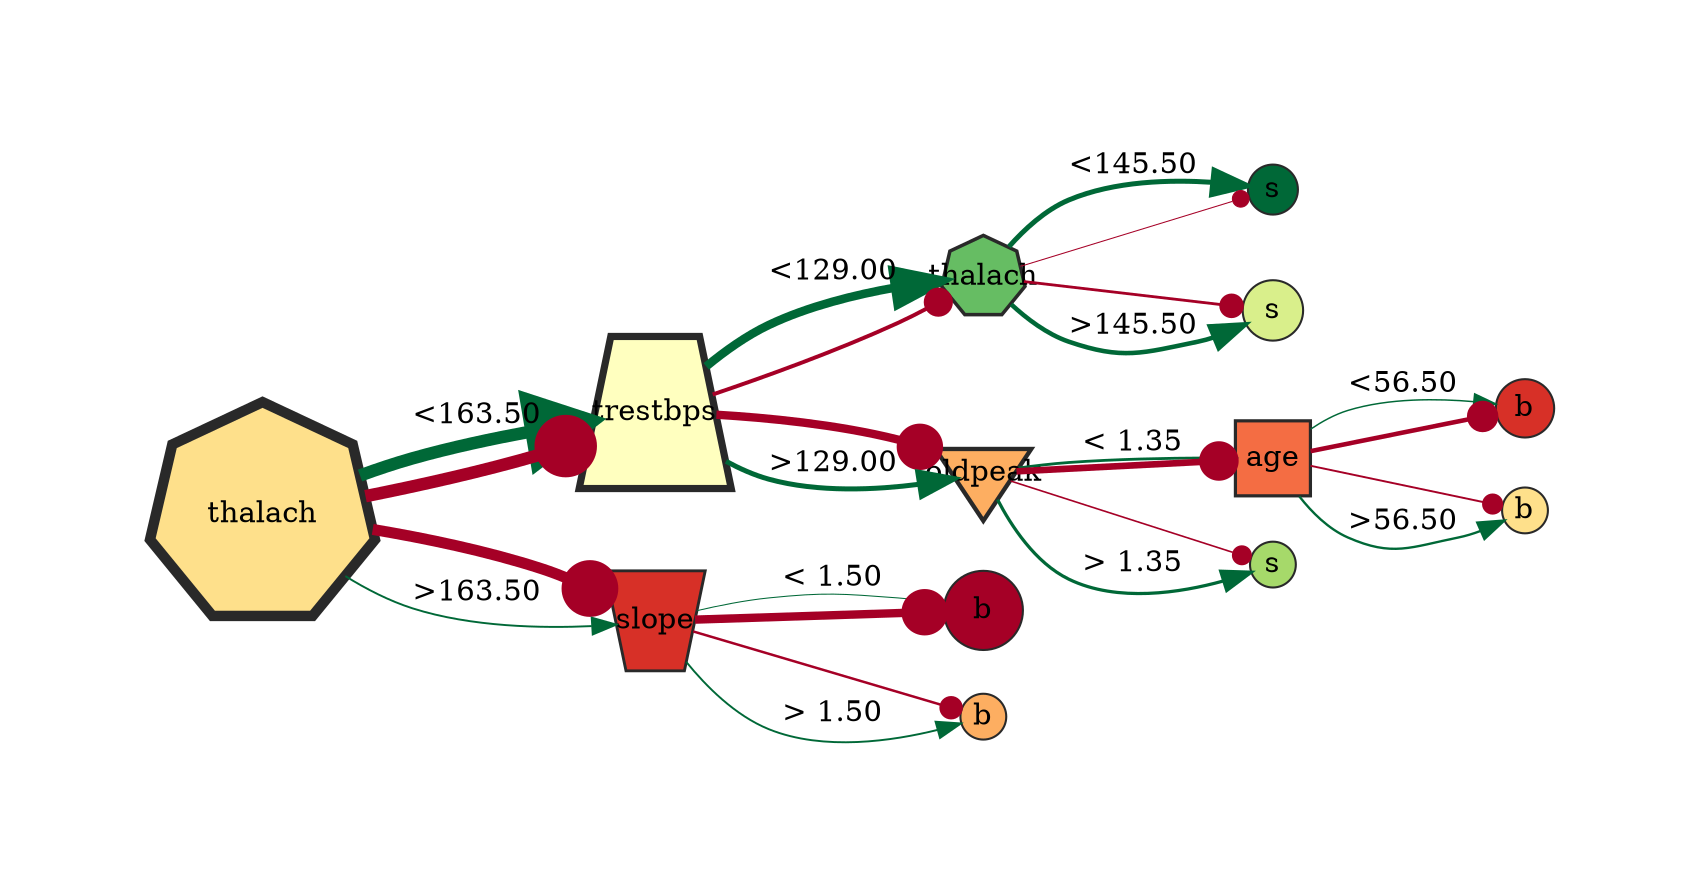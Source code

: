 digraph title{
graph [ rankdir="LR", bgcolor="white", pad=1.000000 ]
0 [label="thalach", style="filled,setlinewidth(5.00)", fillcolor="#fee08b", color="#292929", shape=septagon, fixedsize=true, height=1.500000, width=1.500000]
0 -> 1 [ color="#006837" label="<163.50", penwidth="6.000000", arrowhead="normal", arrowsize=3.000000 ]
0 -> 1 [ color="#a50026", penwidth="6.000000", arrowhead="dot", arrowsize=3.000000 ]
0 -> 2 [ color="#a50026", penwidth="5.294872", arrowhead="dot", arrowsize=2.743590 ]
0 -> 2 [ color="#006837" label=">163.50", penwidth="0.923077", arrowhead="normal", arrowsize=1.153846 ]
1 [label="trestbps", style="filled,setlinewidth(3.45)", fillcolor="#ffffbf", color="#292929", shape=trapezium, fixedsize=true, height=1.015152, width=1.015152]
1 -> 3 [ color="#006837" label="<129.00", penwidth="4.096154", arrowhead="normal", arrowsize=2.307692 ]
1 -> 3 [ color="#a50026", penwidth="1.910256", arrowhead="dot", arrowsize=1.512821 ]
1 -> 4 [ color="#a50026", penwidth="4.025641", arrowhead="dot", arrowsize=2.282051 ]
1 -> 4 [ color="#006837" label=">129.00", penwidth="2.403846", arrowhead="normal", arrowsize=1.692308 ]
2 [label="slope", style="filled,setlinewidth(1.39)", fillcolor="#d73027", color="#292929", shape=invtrapezium, fixedsize=true, height=0.663636, width=0.663636]
2 -> 5 [ color="#006837" label="< 1.50", penwidth="0.500000", arrowhead="normal", arrowsize=1.000000 ]
2 -> 5 [ color="#a50026", penwidth="4.025641", arrowhead="dot", arrowsize=2.282051 ]
2 -> 6 [ color="#a50026", penwidth="1.205128", arrowhead="dot", arrowsize=1.256410 ]
2 -> 6 [ color="#006837" label="> 1.50", penwidth="0.923077", arrowhead="normal", arrowsize=1.153846 ]
3 [label="thalach", style="filled,setlinewidth(1.69)", fillcolor="#66bd63", color="#292929", shape=septagon, fixedsize=true, height=0.554545, width=0.554545]
3 -> 7 [ color="#006837" label="<145.50", penwidth="2.403846", arrowhead="normal", arrowsize=1.692308 ]
3 -> 7 [ color="#a50026", penwidth="0.500000", arrowhead="dot", arrowsize=1.000000 ]
3 -> 8 [ color="#a50026", penwidth="1.346154", arrowhead="dot", arrowsize=1.307692 ]
3 -> 8 [ color="#006837" label=">145.50", penwidth="2.192308", arrowhead="normal", arrowsize=1.615385 ]
4 [label="oldpeak", style="filled,setlinewidth(2.09)", fillcolor="#fdae61", color="#292929", shape=invtriangle, fixedsize=true, height=0.639394, width=0.639394]
4 -> 9 [ color="#006837" label="< 1.35", penwidth="1.346154", arrowhead="normal", arrowsize=1.307692 ]
4 -> 9 [ color="#a50026", penwidth="3.179487", arrowhead="dot", arrowsize=1.974359 ]
4 -> 10 [ color="#a50026", penwidth="0.782051", arrowhead="dot", arrowsize=1.102564 ]
4 -> 10 [ color="#006837" label="> 1.35", penwidth="1.557692", arrowhead="normal", arrowsize=1.384615 ]
5 [label="b", style="filled,setlinewidth(1.00)", fillcolor="#a50026", color="#292929", shape=circle, fixedsize=true, height=0.530303, width=0.530303]
6 [label="b", style="filled,setlinewidth(1.00)", fillcolor="#fdae61", color="#292929", shape=circle, fixedsize=true, height=0.312121, width=0.312121]
7 [label="s", style="filled,setlinewidth(1.00)", fillcolor="#006837", color="#292929", shape=circle, fixedsize=true, height=0.336364, width=0.336364]
8 [label="s", style="filled,setlinewidth(1.00)", fillcolor="#d9ef8b", color="#292929", shape=circle, fixedsize=true, height=0.396970, width=0.396970]
9 [label="age", style="filled,setlinewidth(1.54)", fillcolor="#f46d43", color="#292929", shape=polygon, fixedsize=true, height=0.506061, width=0.506061]
9 -> 11 [ color="#006837" label="<56.50", penwidth="0.711538", arrowhead="normal", arrowsize=1.076923 ]
9 -> 11 [ color="#a50026", penwidth="2.192308", arrowhead="dot", arrowsize=1.615385 ]
9 -> 12 [ color="#a50026", penwidth="0.923077", arrowhead="dot", arrowsize=1.153846 ]
9 -> 12 [ color="#006837" label=">56.50", penwidth="1.134615", arrowhead="normal", arrowsize=1.230769 ]
10 [label="s", style="filled,setlinewidth(1.00)", fillcolor="#a6d96a", color="#292929", shape=circle, fixedsize=true, height=0.312121, width=0.312121]
11 [label="b", style="filled,setlinewidth(1.00)", fillcolor="#d73027", color="#292929", shape=circle, fixedsize=true, height=0.384848, width=0.384848]
12 [label="b", style="filled,setlinewidth(1.00)", fillcolor="#fee08b", color="#292929", shape=circle, fixedsize=true, height=0.300000, width=0.300000]
}
